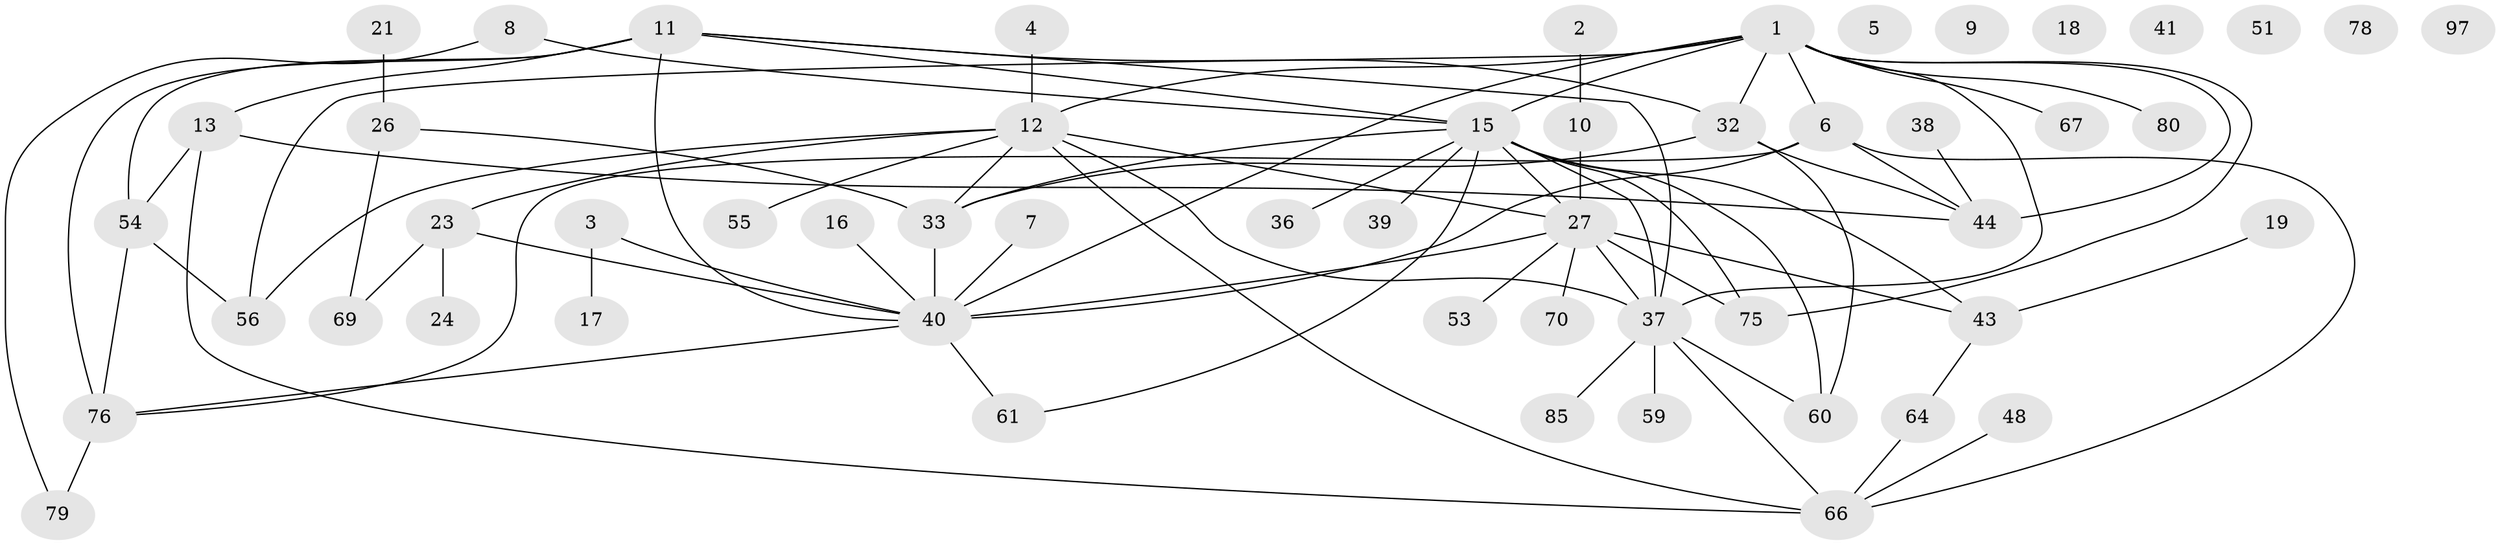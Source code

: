 // original degree distribution, {5: 0.07407407407407407, 1: 0.2777777777777778, 3: 0.21296296296296297, 2: 0.19444444444444445, 0: 0.05555555555555555, 4: 0.12962962962962962, 6: 0.018518518518518517, 7: 0.009259259259259259, 10: 0.009259259259259259, 8: 0.018518518518518517}
// Generated by graph-tools (version 1.1) at 2025/13/03/09/25 04:13:13]
// undirected, 54 vertices, 80 edges
graph export_dot {
graph [start="1"]
  node [color=gray90,style=filled];
  1 [super="+90"];
  2;
  3 [super="+30+20"];
  4 [super="+65"];
  5;
  6 [super="+57"];
  7;
  8 [super="+31+86"];
  9;
  10;
  11 [super="+73"];
  12 [super="+42+14"];
  13;
  15 [super="+84+29+22+35"];
  16;
  17;
  18;
  19;
  21 [super="+25"];
  23 [super="+28"];
  24;
  26;
  27 [super="+47"];
  32 [super="+63"];
  33 [super="+45"];
  36;
  37 [super="+46+49"];
  38 [super="+74"];
  39;
  40 [super="+98+93+102"];
  41 [super="+83+68"];
  43;
  44 [super="+101+88"];
  48;
  51;
  53;
  54 [super="+71"];
  55;
  56;
  59;
  60 [super="+77"];
  61 [super="+106"];
  64;
  66 [super="+100"];
  67;
  69;
  70;
  75;
  76 [super="+87+96"];
  78;
  79;
  80;
  85;
  97;
  1 -- 75;
  1 -- 44;
  1 -- 15 [weight=2];
  1 -- 37;
  1 -- 32;
  1 -- 67;
  1 -- 6;
  1 -- 40;
  1 -- 12;
  1 -- 80;
  1 -- 56;
  2 -- 10;
  3 -- 17;
  3 -- 40;
  4 -- 12;
  6 -- 76 [weight=2];
  6 -- 66;
  6 -- 40;
  6 -- 44;
  7 -- 40;
  8 -- 79;
  8 -- 15;
  10 -- 27;
  11 -- 13;
  11 -- 40;
  11 -- 54;
  11 -- 32;
  11 -- 76;
  11 -- 37;
  11 -- 15;
  12 -- 55;
  12 -- 56;
  12 -- 66;
  12 -- 33;
  12 -- 37 [weight=2];
  12 -- 23;
  12 -- 27;
  13 -- 66;
  13 -- 44;
  13 -- 54;
  15 -- 39;
  15 -- 75;
  15 -- 60;
  15 -- 61;
  15 -- 33;
  15 -- 36;
  15 -- 37;
  15 -- 43;
  15 -- 27;
  16 -- 40;
  19 -- 43;
  21 -- 26;
  23 -- 24;
  23 -- 40;
  23 -- 69;
  26 -- 69;
  26 -- 33;
  27 -- 70;
  27 -- 37;
  27 -- 40;
  27 -- 43;
  27 -- 75;
  27 -- 53;
  32 -- 60;
  32 -- 44;
  32 -- 33;
  33 -- 40;
  37 -- 66;
  37 -- 85;
  37 -- 59 [weight=2];
  37 -- 60;
  38 -- 44;
  40 -- 61;
  40 -- 76;
  43 -- 64;
  48 -- 66;
  54 -- 76;
  54 -- 56;
  64 -- 66;
  76 -- 79;
}
